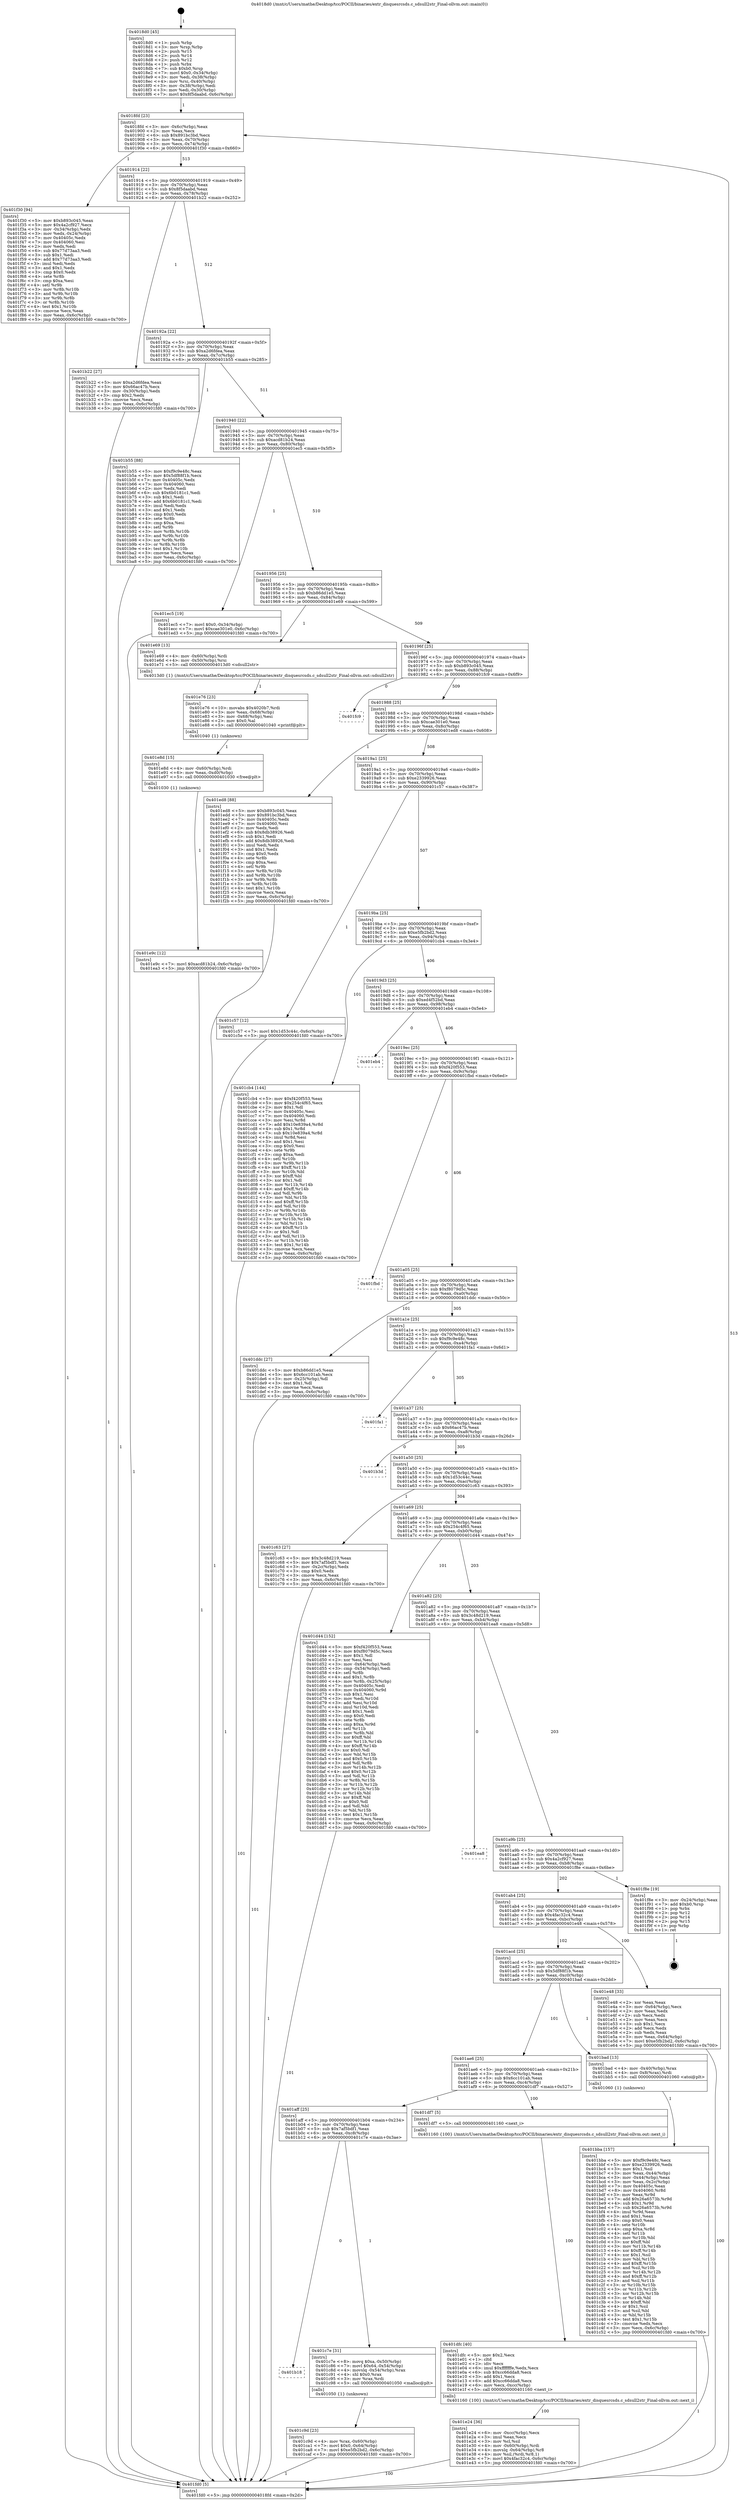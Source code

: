 digraph "0x4018d0" {
  label = "0x4018d0 (/mnt/c/Users/mathe/Desktop/tcc/POCII/binaries/extr_disquesrcsds.c_sdsull2str_Final-ollvm.out::main(0))"
  labelloc = "t"
  node[shape=record]

  Entry [label="",width=0.3,height=0.3,shape=circle,fillcolor=black,style=filled]
  "0x4018fd" [label="{
     0x4018fd [23]\l
     | [instrs]\l
     &nbsp;&nbsp;0x4018fd \<+3\>: mov -0x6c(%rbp),%eax\l
     &nbsp;&nbsp;0x401900 \<+2\>: mov %eax,%ecx\l
     &nbsp;&nbsp;0x401902 \<+6\>: sub $0x891bc3bd,%ecx\l
     &nbsp;&nbsp;0x401908 \<+3\>: mov %eax,-0x70(%rbp)\l
     &nbsp;&nbsp;0x40190b \<+3\>: mov %ecx,-0x74(%rbp)\l
     &nbsp;&nbsp;0x40190e \<+6\>: je 0000000000401f30 \<main+0x660\>\l
  }"]
  "0x401f30" [label="{
     0x401f30 [94]\l
     | [instrs]\l
     &nbsp;&nbsp;0x401f30 \<+5\>: mov $0xb893c045,%eax\l
     &nbsp;&nbsp;0x401f35 \<+5\>: mov $0x4a2cf927,%ecx\l
     &nbsp;&nbsp;0x401f3a \<+3\>: mov -0x34(%rbp),%edx\l
     &nbsp;&nbsp;0x401f3d \<+3\>: mov %edx,-0x24(%rbp)\l
     &nbsp;&nbsp;0x401f40 \<+7\>: mov 0x40405c,%edx\l
     &nbsp;&nbsp;0x401f47 \<+7\>: mov 0x404060,%esi\l
     &nbsp;&nbsp;0x401f4e \<+2\>: mov %edx,%edi\l
     &nbsp;&nbsp;0x401f50 \<+6\>: sub $0x77d73aa3,%edi\l
     &nbsp;&nbsp;0x401f56 \<+3\>: sub $0x1,%edi\l
     &nbsp;&nbsp;0x401f59 \<+6\>: add $0x77d73aa3,%edi\l
     &nbsp;&nbsp;0x401f5f \<+3\>: imul %edi,%edx\l
     &nbsp;&nbsp;0x401f62 \<+3\>: and $0x1,%edx\l
     &nbsp;&nbsp;0x401f65 \<+3\>: cmp $0x0,%edx\l
     &nbsp;&nbsp;0x401f68 \<+4\>: sete %r8b\l
     &nbsp;&nbsp;0x401f6c \<+3\>: cmp $0xa,%esi\l
     &nbsp;&nbsp;0x401f6f \<+4\>: setl %r9b\l
     &nbsp;&nbsp;0x401f73 \<+3\>: mov %r8b,%r10b\l
     &nbsp;&nbsp;0x401f76 \<+3\>: and %r9b,%r10b\l
     &nbsp;&nbsp;0x401f79 \<+3\>: xor %r9b,%r8b\l
     &nbsp;&nbsp;0x401f7c \<+3\>: or %r8b,%r10b\l
     &nbsp;&nbsp;0x401f7f \<+4\>: test $0x1,%r10b\l
     &nbsp;&nbsp;0x401f83 \<+3\>: cmovne %ecx,%eax\l
     &nbsp;&nbsp;0x401f86 \<+3\>: mov %eax,-0x6c(%rbp)\l
     &nbsp;&nbsp;0x401f89 \<+5\>: jmp 0000000000401fd0 \<main+0x700\>\l
  }"]
  "0x401914" [label="{
     0x401914 [22]\l
     | [instrs]\l
     &nbsp;&nbsp;0x401914 \<+5\>: jmp 0000000000401919 \<main+0x49\>\l
     &nbsp;&nbsp;0x401919 \<+3\>: mov -0x70(%rbp),%eax\l
     &nbsp;&nbsp;0x40191c \<+5\>: sub $0x8f5daabd,%eax\l
     &nbsp;&nbsp;0x401921 \<+3\>: mov %eax,-0x78(%rbp)\l
     &nbsp;&nbsp;0x401924 \<+6\>: je 0000000000401b22 \<main+0x252\>\l
  }"]
  Exit [label="",width=0.3,height=0.3,shape=circle,fillcolor=black,style=filled,peripheries=2]
  "0x401b22" [label="{
     0x401b22 [27]\l
     | [instrs]\l
     &nbsp;&nbsp;0x401b22 \<+5\>: mov $0xa2d6fdea,%eax\l
     &nbsp;&nbsp;0x401b27 \<+5\>: mov $0x66ac47b,%ecx\l
     &nbsp;&nbsp;0x401b2c \<+3\>: mov -0x30(%rbp),%edx\l
     &nbsp;&nbsp;0x401b2f \<+3\>: cmp $0x2,%edx\l
     &nbsp;&nbsp;0x401b32 \<+3\>: cmovne %ecx,%eax\l
     &nbsp;&nbsp;0x401b35 \<+3\>: mov %eax,-0x6c(%rbp)\l
     &nbsp;&nbsp;0x401b38 \<+5\>: jmp 0000000000401fd0 \<main+0x700\>\l
  }"]
  "0x40192a" [label="{
     0x40192a [22]\l
     | [instrs]\l
     &nbsp;&nbsp;0x40192a \<+5\>: jmp 000000000040192f \<main+0x5f\>\l
     &nbsp;&nbsp;0x40192f \<+3\>: mov -0x70(%rbp),%eax\l
     &nbsp;&nbsp;0x401932 \<+5\>: sub $0xa2d6fdea,%eax\l
     &nbsp;&nbsp;0x401937 \<+3\>: mov %eax,-0x7c(%rbp)\l
     &nbsp;&nbsp;0x40193a \<+6\>: je 0000000000401b55 \<main+0x285\>\l
  }"]
  "0x401fd0" [label="{
     0x401fd0 [5]\l
     | [instrs]\l
     &nbsp;&nbsp;0x401fd0 \<+5\>: jmp 00000000004018fd \<main+0x2d\>\l
  }"]
  "0x4018d0" [label="{
     0x4018d0 [45]\l
     | [instrs]\l
     &nbsp;&nbsp;0x4018d0 \<+1\>: push %rbp\l
     &nbsp;&nbsp;0x4018d1 \<+3\>: mov %rsp,%rbp\l
     &nbsp;&nbsp;0x4018d4 \<+2\>: push %r15\l
     &nbsp;&nbsp;0x4018d6 \<+2\>: push %r14\l
     &nbsp;&nbsp;0x4018d8 \<+2\>: push %r12\l
     &nbsp;&nbsp;0x4018da \<+1\>: push %rbx\l
     &nbsp;&nbsp;0x4018db \<+7\>: sub $0xb0,%rsp\l
     &nbsp;&nbsp;0x4018e2 \<+7\>: movl $0x0,-0x34(%rbp)\l
     &nbsp;&nbsp;0x4018e9 \<+3\>: mov %edi,-0x38(%rbp)\l
     &nbsp;&nbsp;0x4018ec \<+4\>: mov %rsi,-0x40(%rbp)\l
     &nbsp;&nbsp;0x4018f0 \<+3\>: mov -0x38(%rbp),%edi\l
     &nbsp;&nbsp;0x4018f3 \<+3\>: mov %edi,-0x30(%rbp)\l
     &nbsp;&nbsp;0x4018f6 \<+7\>: movl $0x8f5daabd,-0x6c(%rbp)\l
  }"]
  "0x401e9c" [label="{
     0x401e9c [12]\l
     | [instrs]\l
     &nbsp;&nbsp;0x401e9c \<+7\>: movl $0xacd81b24,-0x6c(%rbp)\l
     &nbsp;&nbsp;0x401ea3 \<+5\>: jmp 0000000000401fd0 \<main+0x700\>\l
  }"]
  "0x401b55" [label="{
     0x401b55 [88]\l
     | [instrs]\l
     &nbsp;&nbsp;0x401b55 \<+5\>: mov $0xf9c9e48c,%eax\l
     &nbsp;&nbsp;0x401b5a \<+5\>: mov $0x5df88f1b,%ecx\l
     &nbsp;&nbsp;0x401b5f \<+7\>: mov 0x40405c,%edx\l
     &nbsp;&nbsp;0x401b66 \<+7\>: mov 0x404060,%esi\l
     &nbsp;&nbsp;0x401b6d \<+2\>: mov %edx,%edi\l
     &nbsp;&nbsp;0x401b6f \<+6\>: sub $0x6b0181c1,%edi\l
     &nbsp;&nbsp;0x401b75 \<+3\>: sub $0x1,%edi\l
     &nbsp;&nbsp;0x401b78 \<+6\>: add $0x6b0181c1,%edi\l
     &nbsp;&nbsp;0x401b7e \<+3\>: imul %edi,%edx\l
     &nbsp;&nbsp;0x401b81 \<+3\>: and $0x1,%edx\l
     &nbsp;&nbsp;0x401b84 \<+3\>: cmp $0x0,%edx\l
     &nbsp;&nbsp;0x401b87 \<+4\>: sete %r8b\l
     &nbsp;&nbsp;0x401b8b \<+3\>: cmp $0xa,%esi\l
     &nbsp;&nbsp;0x401b8e \<+4\>: setl %r9b\l
     &nbsp;&nbsp;0x401b92 \<+3\>: mov %r8b,%r10b\l
     &nbsp;&nbsp;0x401b95 \<+3\>: and %r9b,%r10b\l
     &nbsp;&nbsp;0x401b98 \<+3\>: xor %r9b,%r8b\l
     &nbsp;&nbsp;0x401b9b \<+3\>: or %r8b,%r10b\l
     &nbsp;&nbsp;0x401b9e \<+4\>: test $0x1,%r10b\l
     &nbsp;&nbsp;0x401ba2 \<+3\>: cmovne %ecx,%eax\l
     &nbsp;&nbsp;0x401ba5 \<+3\>: mov %eax,-0x6c(%rbp)\l
     &nbsp;&nbsp;0x401ba8 \<+5\>: jmp 0000000000401fd0 \<main+0x700\>\l
  }"]
  "0x401940" [label="{
     0x401940 [22]\l
     | [instrs]\l
     &nbsp;&nbsp;0x401940 \<+5\>: jmp 0000000000401945 \<main+0x75\>\l
     &nbsp;&nbsp;0x401945 \<+3\>: mov -0x70(%rbp),%eax\l
     &nbsp;&nbsp;0x401948 \<+5\>: sub $0xacd81b24,%eax\l
     &nbsp;&nbsp;0x40194d \<+3\>: mov %eax,-0x80(%rbp)\l
     &nbsp;&nbsp;0x401950 \<+6\>: je 0000000000401ec5 \<main+0x5f5\>\l
  }"]
  "0x401e8d" [label="{
     0x401e8d [15]\l
     | [instrs]\l
     &nbsp;&nbsp;0x401e8d \<+4\>: mov -0x60(%rbp),%rdi\l
     &nbsp;&nbsp;0x401e91 \<+6\>: mov %eax,-0xd0(%rbp)\l
     &nbsp;&nbsp;0x401e97 \<+5\>: call 0000000000401030 \<free@plt\>\l
     | [calls]\l
     &nbsp;&nbsp;0x401030 \{1\} (unknown)\l
  }"]
  "0x401ec5" [label="{
     0x401ec5 [19]\l
     | [instrs]\l
     &nbsp;&nbsp;0x401ec5 \<+7\>: movl $0x0,-0x34(%rbp)\l
     &nbsp;&nbsp;0x401ecc \<+7\>: movl $0xcae301e0,-0x6c(%rbp)\l
     &nbsp;&nbsp;0x401ed3 \<+5\>: jmp 0000000000401fd0 \<main+0x700\>\l
  }"]
  "0x401956" [label="{
     0x401956 [25]\l
     | [instrs]\l
     &nbsp;&nbsp;0x401956 \<+5\>: jmp 000000000040195b \<main+0x8b\>\l
     &nbsp;&nbsp;0x40195b \<+3\>: mov -0x70(%rbp),%eax\l
     &nbsp;&nbsp;0x40195e \<+5\>: sub $0xb86dd1e5,%eax\l
     &nbsp;&nbsp;0x401963 \<+6\>: mov %eax,-0x84(%rbp)\l
     &nbsp;&nbsp;0x401969 \<+6\>: je 0000000000401e69 \<main+0x599\>\l
  }"]
  "0x401e76" [label="{
     0x401e76 [23]\l
     | [instrs]\l
     &nbsp;&nbsp;0x401e76 \<+10\>: movabs $0x4020b7,%rdi\l
     &nbsp;&nbsp;0x401e80 \<+3\>: mov %eax,-0x68(%rbp)\l
     &nbsp;&nbsp;0x401e83 \<+3\>: mov -0x68(%rbp),%esi\l
     &nbsp;&nbsp;0x401e86 \<+2\>: mov $0x0,%al\l
     &nbsp;&nbsp;0x401e88 \<+5\>: call 0000000000401040 \<printf@plt\>\l
     | [calls]\l
     &nbsp;&nbsp;0x401040 \{1\} (unknown)\l
  }"]
  "0x401e69" [label="{
     0x401e69 [13]\l
     | [instrs]\l
     &nbsp;&nbsp;0x401e69 \<+4\>: mov -0x60(%rbp),%rdi\l
     &nbsp;&nbsp;0x401e6d \<+4\>: mov -0x50(%rbp),%rsi\l
     &nbsp;&nbsp;0x401e71 \<+5\>: call 00000000004013d0 \<sdsull2str\>\l
     | [calls]\l
     &nbsp;&nbsp;0x4013d0 \{1\} (/mnt/c/Users/mathe/Desktop/tcc/POCII/binaries/extr_disquesrcsds.c_sdsull2str_Final-ollvm.out::sdsull2str)\l
  }"]
  "0x40196f" [label="{
     0x40196f [25]\l
     | [instrs]\l
     &nbsp;&nbsp;0x40196f \<+5\>: jmp 0000000000401974 \<main+0xa4\>\l
     &nbsp;&nbsp;0x401974 \<+3\>: mov -0x70(%rbp),%eax\l
     &nbsp;&nbsp;0x401977 \<+5\>: sub $0xb893c045,%eax\l
     &nbsp;&nbsp;0x40197c \<+6\>: mov %eax,-0x88(%rbp)\l
     &nbsp;&nbsp;0x401982 \<+6\>: je 0000000000401fc9 \<main+0x6f9\>\l
  }"]
  "0x401e24" [label="{
     0x401e24 [36]\l
     | [instrs]\l
     &nbsp;&nbsp;0x401e24 \<+6\>: mov -0xcc(%rbp),%ecx\l
     &nbsp;&nbsp;0x401e2a \<+3\>: imul %eax,%ecx\l
     &nbsp;&nbsp;0x401e2d \<+3\>: mov %cl,%sil\l
     &nbsp;&nbsp;0x401e30 \<+4\>: mov -0x60(%rbp),%rdi\l
     &nbsp;&nbsp;0x401e34 \<+4\>: movslq -0x64(%rbp),%r8\l
     &nbsp;&nbsp;0x401e38 \<+4\>: mov %sil,(%rdi,%r8,1)\l
     &nbsp;&nbsp;0x401e3c \<+7\>: movl $0x4fac32c4,-0x6c(%rbp)\l
     &nbsp;&nbsp;0x401e43 \<+5\>: jmp 0000000000401fd0 \<main+0x700\>\l
  }"]
  "0x401fc9" [label="{
     0x401fc9\l
  }", style=dashed]
  "0x401988" [label="{
     0x401988 [25]\l
     | [instrs]\l
     &nbsp;&nbsp;0x401988 \<+5\>: jmp 000000000040198d \<main+0xbd\>\l
     &nbsp;&nbsp;0x40198d \<+3\>: mov -0x70(%rbp),%eax\l
     &nbsp;&nbsp;0x401990 \<+5\>: sub $0xcae301e0,%eax\l
     &nbsp;&nbsp;0x401995 \<+6\>: mov %eax,-0x8c(%rbp)\l
     &nbsp;&nbsp;0x40199b \<+6\>: je 0000000000401ed8 \<main+0x608\>\l
  }"]
  "0x401dfc" [label="{
     0x401dfc [40]\l
     | [instrs]\l
     &nbsp;&nbsp;0x401dfc \<+5\>: mov $0x2,%ecx\l
     &nbsp;&nbsp;0x401e01 \<+1\>: cltd\l
     &nbsp;&nbsp;0x401e02 \<+2\>: idiv %ecx\l
     &nbsp;&nbsp;0x401e04 \<+6\>: imul $0xfffffffe,%edx,%ecx\l
     &nbsp;&nbsp;0x401e0a \<+6\>: sub $0xcc66dda8,%ecx\l
     &nbsp;&nbsp;0x401e10 \<+3\>: add $0x1,%ecx\l
     &nbsp;&nbsp;0x401e13 \<+6\>: add $0xcc66dda8,%ecx\l
     &nbsp;&nbsp;0x401e19 \<+6\>: mov %ecx,-0xcc(%rbp)\l
     &nbsp;&nbsp;0x401e1f \<+5\>: call 0000000000401160 \<next_i\>\l
     | [calls]\l
     &nbsp;&nbsp;0x401160 \{100\} (/mnt/c/Users/mathe/Desktop/tcc/POCII/binaries/extr_disquesrcsds.c_sdsull2str_Final-ollvm.out::next_i)\l
  }"]
  "0x401ed8" [label="{
     0x401ed8 [88]\l
     | [instrs]\l
     &nbsp;&nbsp;0x401ed8 \<+5\>: mov $0xb893c045,%eax\l
     &nbsp;&nbsp;0x401edd \<+5\>: mov $0x891bc3bd,%ecx\l
     &nbsp;&nbsp;0x401ee2 \<+7\>: mov 0x40405c,%edx\l
     &nbsp;&nbsp;0x401ee9 \<+7\>: mov 0x404060,%esi\l
     &nbsp;&nbsp;0x401ef0 \<+2\>: mov %edx,%edi\l
     &nbsp;&nbsp;0x401ef2 \<+6\>: sub $0x8db38926,%edi\l
     &nbsp;&nbsp;0x401ef8 \<+3\>: sub $0x1,%edi\l
     &nbsp;&nbsp;0x401efb \<+6\>: add $0x8db38926,%edi\l
     &nbsp;&nbsp;0x401f01 \<+3\>: imul %edi,%edx\l
     &nbsp;&nbsp;0x401f04 \<+3\>: and $0x1,%edx\l
     &nbsp;&nbsp;0x401f07 \<+3\>: cmp $0x0,%edx\l
     &nbsp;&nbsp;0x401f0a \<+4\>: sete %r8b\l
     &nbsp;&nbsp;0x401f0e \<+3\>: cmp $0xa,%esi\l
     &nbsp;&nbsp;0x401f11 \<+4\>: setl %r9b\l
     &nbsp;&nbsp;0x401f15 \<+3\>: mov %r8b,%r10b\l
     &nbsp;&nbsp;0x401f18 \<+3\>: and %r9b,%r10b\l
     &nbsp;&nbsp;0x401f1b \<+3\>: xor %r9b,%r8b\l
     &nbsp;&nbsp;0x401f1e \<+3\>: or %r8b,%r10b\l
     &nbsp;&nbsp;0x401f21 \<+4\>: test $0x1,%r10b\l
     &nbsp;&nbsp;0x401f25 \<+3\>: cmovne %ecx,%eax\l
     &nbsp;&nbsp;0x401f28 \<+3\>: mov %eax,-0x6c(%rbp)\l
     &nbsp;&nbsp;0x401f2b \<+5\>: jmp 0000000000401fd0 \<main+0x700\>\l
  }"]
  "0x4019a1" [label="{
     0x4019a1 [25]\l
     | [instrs]\l
     &nbsp;&nbsp;0x4019a1 \<+5\>: jmp 00000000004019a6 \<main+0xd6\>\l
     &nbsp;&nbsp;0x4019a6 \<+3\>: mov -0x70(%rbp),%eax\l
     &nbsp;&nbsp;0x4019a9 \<+5\>: sub $0xe2339926,%eax\l
     &nbsp;&nbsp;0x4019ae \<+6\>: mov %eax,-0x90(%rbp)\l
     &nbsp;&nbsp;0x4019b4 \<+6\>: je 0000000000401c57 \<main+0x387\>\l
  }"]
  "0x401c9d" [label="{
     0x401c9d [23]\l
     | [instrs]\l
     &nbsp;&nbsp;0x401c9d \<+4\>: mov %rax,-0x60(%rbp)\l
     &nbsp;&nbsp;0x401ca1 \<+7\>: movl $0x0,-0x64(%rbp)\l
     &nbsp;&nbsp;0x401ca8 \<+7\>: movl $0xe5fb2bd2,-0x6c(%rbp)\l
     &nbsp;&nbsp;0x401caf \<+5\>: jmp 0000000000401fd0 \<main+0x700\>\l
  }"]
  "0x401c57" [label="{
     0x401c57 [12]\l
     | [instrs]\l
     &nbsp;&nbsp;0x401c57 \<+7\>: movl $0x1d53c44c,-0x6c(%rbp)\l
     &nbsp;&nbsp;0x401c5e \<+5\>: jmp 0000000000401fd0 \<main+0x700\>\l
  }"]
  "0x4019ba" [label="{
     0x4019ba [25]\l
     | [instrs]\l
     &nbsp;&nbsp;0x4019ba \<+5\>: jmp 00000000004019bf \<main+0xef\>\l
     &nbsp;&nbsp;0x4019bf \<+3\>: mov -0x70(%rbp),%eax\l
     &nbsp;&nbsp;0x4019c2 \<+5\>: sub $0xe5fb2bd2,%eax\l
     &nbsp;&nbsp;0x4019c7 \<+6\>: mov %eax,-0x94(%rbp)\l
     &nbsp;&nbsp;0x4019cd \<+6\>: je 0000000000401cb4 \<main+0x3e4\>\l
  }"]
  "0x401b18" [label="{
     0x401b18\l
  }", style=dashed]
  "0x401cb4" [label="{
     0x401cb4 [144]\l
     | [instrs]\l
     &nbsp;&nbsp;0x401cb4 \<+5\>: mov $0xf420f553,%eax\l
     &nbsp;&nbsp;0x401cb9 \<+5\>: mov $0x254c4f65,%ecx\l
     &nbsp;&nbsp;0x401cbe \<+2\>: mov $0x1,%dl\l
     &nbsp;&nbsp;0x401cc0 \<+7\>: mov 0x40405c,%esi\l
     &nbsp;&nbsp;0x401cc7 \<+7\>: mov 0x404060,%edi\l
     &nbsp;&nbsp;0x401cce \<+3\>: mov %esi,%r8d\l
     &nbsp;&nbsp;0x401cd1 \<+7\>: add $0x10e839a4,%r8d\l
     &nbsp;&nbsp;0x401cd8 \<+4\>: sub $0x1,%r8d\l
     &nbsp;&nbsp;0x401cdc \<+7\>: sub $0x10e839a4,%r8d\l
     &nbsp;&nbsp;0x401ce3 \<+4\>: imul %r8d,%esi\l
     &nbsp;&nbsp;0x401ce7 \<+3\>: and $0x1,%esi\l
     &nbsp;&nbsp;0x401cea \<+3\>: cmp $0x0,%esi\l
     &nbsp;&nbsp;0x401ced \<+4\>: sete %r9b\l
     &nbsp;&nbsp;0x401cf1 \<+3\>: cmp $0xa,%edi\l
     &nbsp;&nbsp;0x401cf4 \<+4\>: setl %r10b\l
     &nbsp;&nbsp;0x401cf8 \<+3\>: mov %r9b,%r11b\l
     &nbsp;&nbsp;0x401cfb \<+4\>: xor $0xff,%r11b\l
     &nbsp;&nbsp;0x401cff \<+3\>: mov %r10b,%bl\l
     &nbsp;&nbsp;0x401d02 \<+3\>: xor $0xff,%bl\l
     &nbsp;&nbsp;0x401d05 \<+3\>: xor $0x1,%dl\l
     &nbsp;&nbsp;0x401d08 \<+3\>: mov %r11b,%r14b\l
     &nbsp;&nbsp;0x401d0b \<+4\>: and $0xff,%r14b\l
     &nbsp;&nbsp;0x401d0f \<+3\>: and %dl,%r9b\l
     &nbsp;&nbsp;0x401d12 \<+3\>: mov %bl,%r15b\l
     &nbsp;&nbsp;0x401d15 \<+4\>: and $0xff,%r15b\l
     &nbsp;&nbsp;0x401d19 \<+3\>: and %dl,%r10b\l
     &nbsp;&nbsp;0x401d1c \<+3\>: or %r9b,%r14b\l
     &nbsp;&nbsp;0x401d1f \<+3\>: or %r10b,%r15b\l
     &nbsp;&nbsp;0x401d22 \<+3\>: xor %r15b,%r14b\l
     &nbsp;&nbsp;0x401d25 \<+3\>: or %bl,%r11b\l
     &nbsp;&nbsp;0x401d28 \<+4\>: xor $0xff,%r11b\l
     &nbsp;&nbsp;0x401d2c \<+3\>: or $0x1,%dl\l
     &nbsp;&nbsp;0x401d2f \<+3\>: and %dl,%r11b\l
     &nbsp;&nbsp;0x401d32 \<+3\>: or %r11b,%r14b\l
     &nbsp;&nbsp;0x401d35 \<+4\>: test $0x1,%r14b\l
     &nbsp;&nbsp;0x401d39 \<+3\>: cmovne %ecx,%eax\l
     &nbsp;&nbsp;0x401d3c \<+3\>: mov %eax,-0x6c(%rbp)\l
     &nbsp;&nbsp;0x401d3f \<+5\>: jmp 0000000000401fd0 \<main+0x700\>\l
  }"]
  "0x4019d3" [label="{
     0x4019d3 [25]\l
     | [instrs]\l
     &nbsp;&nbsp;0x4019d3 \<+5\>: jmp 00000000004019d8 \<main+0x108\>\l
     &nbsp;&nbsp;0x4019d8 \<+3\>: mov -0x70(%rbp),%eax\l
     &nbsp;&nbsp;0x4019db \<+5\>: sub $0xed4f52bd,%eax\l
     &nbsp;&nbsp;0x4019e0 \<+6\>: mov %eax,-0x98(%rbp)\l
     &nbsp;&nbsp;0x4019e6 \<+6\>: je 0000000000401eb4 \<main+0x5e4\>\l
  }"]
  "0x401c7e" [label="{
     0x401c7e [31]\l
     | [instrs]\l
     &nbsp;&nbsp;0x401c7e \<+8\>: movq $0xa,-0x50(%rbp)\l
     &nbsp;&nbsp;0x401c86 \<+7\>: movl $0x64,-0x54(%rbp)\l
     &nbsp;&nbsp;0x401c8d \<+4\>: movslq -0x54(%rbp),%rax\l
     &nbsp;&nbsp;0x401c91 \<+4\>: shl $0x0,%rax\l
     &nbsp;&nbsp;0x401c95 \<+3\>: mov %rax,%rdi\l
     &nbsp;&nbsp;0x401c98 \<+5\>: call 0000000000401050 \<malloc@plt\>\l
     | [calls]\l
     &nbsp;&nbsp;0x401050 \{1\} (unknown)\l
  }"]
  "0x401eb4" [label="{
     0x401eb4\l
  }", style=dashed]
  "0x4019ec" [label="{
     0x4019ec [25]\l
     | [instrs]\l
     &nbsp;&nbsp;0x4019ec \<+5\>: jmp 00000000004019f1 \<main+0x121\>\l
     &nbsp;&nbsp;0x4019f1 \<+3\>: mov -0x70(%rbp),%eax\l
     &nbsp;&nbsp;0x4019f4 \<+5\>: sub $0xf420f553,%eax\l
     &nbsp;&nbsp;0x4019f9 \<+6\>: mov %eax,-0x9c(%rbp)\l
     &nbsp;&nbsp;0x4019ff \<+6\>: je 0000000000401fbd \<main+0x6ed\>\l
  }"]
  "0x401aff" [label="{
     0x401aff [25]\l
     | [instrs]\l
     &nbsp;&nbsp;0x401aff \<+5\>: jmp 0000000000401b04 \<main+0x234\>\l
     &nbsp;&nbsp;0x401b04 \<+3\>: mov -0x70(%rbp),%eax\l
     &nbsp;&nbsp;0x401b07 \<+5\>: sub $0x7af5bdf1,%eax\l
     &nbsp;&nbsp;0x401b0c \<+6\>: mov %eax,-0xc8(%rbp)\l
     &nbsp;&nbsp;0x401b12 \<+6\>: je 0000000000401c7e \<main+0x3ae\>\l
  }"]
  "0x401fbd" [label="{
     0x401fbd\l
  }", style=dashed]
  "0x401a05" [label="{
     0x401a05 [25]\l
     | [instrs]\l
     &nbsp;&nbsp;0x401a05 \<+5\>: jmp 0000000000401a0a \<main+0x13a\>\l
     &nbsp;&nbsp;0x401a0a \<+3\>: mov -0x70(%rbp),%eax\l
     &nbsp;&nbsp;0x401a0d \<+5\>: sub $0xf8079d5c,%eax\l
     &nbsp;&nbsp;0x401a12 \<+6\>: mov %eax,-0xa0(%rbp)\l
     &nbsp;&nbsp;0x401a18 \<+6\>: je 0000000000401ddc \<main+0x50c\>\l
  }"]
  "0x401df7" [label="{
     0x401df7 [5]\l
     | [instrs]\l
     &nbsp;&nbsp;0x401df7 \<+5\>: call 0000000000401160 \<next_i\>\l
     | [calls]\l
     &nbsp;&nbsp;0x401160 \{100\} (/mnt/c/Users/mathe/Desktop/tcc/POCII/binaries/extr_disquesrcsds.c_sdsull2str_Final-ollvm.out::next_i)\l
  }"]
  "0x401ddc" [label="{
     0x401ddc [27]\l
     | [instrs]\l
     &nbsp;&nbsp;0x401ddc \<+5\>: mov $0xb86dd1e5,%eax\l
     &nbsp;&nbsp;0x401de1 \<+5\>: mov $0x6cc101ab,%ecx\l
     &nbsp;&nbsp;0x401de6 \<+3\>: mov -0x25(%rbp),%dl\l
     &nbsp;&nbsp;0x401de9 \<+3\>: test $0x1,%dl\l
     &nbsp;&nbsp;0x401dec \<+3\>: cmovne %ecx,%eax\l
     &nbsp;&nbsp;0x401def \<+3\>: mov %eax,-0x6c(%rbp)\l
     &nbsp;&nbsp;0x401df2 \<+5\>: jmp 0000000000401fd0 \<main+0x700\>\l
  }"]
  "0x401a1e" [label="{
     0x401a1e [25]\l
     | [instrs]\l
     &nbsp;&nbsp;0x401a1e \<+5\>: jmp 0000000000401a23 \<main+0x153\>\l
     &nbsp;&nbsp;0x401a23 \<+3\>: mov -0x70(%rbp),%eax\l
     &nbsp;&nbsp;0x401a26 \<+5\>: sub $0xf9c9e48c,%eax\l
     &nbsp;&nbsp;0x401a2b \<+6\>: mov %eax,-0xa4(%rbp)\l
     &nbsp;&nbsp;0x401a31 \<+6\>: je 0000000000401fa1 \<main+0x6d1\>\l
  }"]
  "0x401bba" [label="{
     0x401bba [157]\l
     | [instrs]\l
     &nbsp;&nbsp;0x401bba \<+5\>: mov $0xf9c9e48c,%ecx\l
     &nbsp;&nbsp;0x401bbf \<+5\>: mov $0xe2339926,%edx\l
     &nbsp;&nbsp;0x401bc4 \<+3\>: mov $0x1,%sil\l
     &nbsp;&nbsp;0x401bc7 \<+3\>: mov %eax,-0x44(%rbp)\l
     &nbsp;&nbsp;0x401bca \<+3\>: mov -0x44(%rbp),%eax\l
     &nbsp;&nbsp;0x401bcd \<+3\>: mov %eax,-0x2c(%rbp)\l
     &nbsp;&nbsp;0x401bd0 \<+7\>: mov 0x40405c,%eax\l
     &nbsp;&nbsp;0x401bd7 \<+8\>: mov 0x404060,%r8d\l
     &nbsp;&nbsp;0x401bdf \<+3\>: mov %eax,%r9d\l
     &nbsp;&nbsp;0x401be2 \<+7\>: add $0x26a6573b,%r9d\l
     &nbsp;&nbsp;0x401be9 \<+4\>: sub $0x1,%r9d\l
     &nbsp;&nbsp;0x401bed \<+7\>: sub $0x26a6573b,%r9d\l
     &nbsp;&nbsp;0x401bf4 \<+4\>: imul %r9d,%eax\l
     &nbsp;&nbsp;0x401bf8 \<+3\>: and $0x1,%eax\l
     &nbsp;&nbsp;0x401bfb \<+3\>: cmp $0x0,%eax\l
     &nbsp;&nbsp;0x401bfe \<+4\>: sete %r10b\l
     &nbsp;&nbsp;0x401c02 \<+4\>: cmp $0xa,%r8d\l
     &nbsp;&nbsp;0x401c06 \<+4\>: setl %r11b\l
     &nbsp;&nbsp;0x401c0a \<+3\>: mov %r10b,%bl\l
     &nbsp;&nbsp;0x401c0d \<+3\>: xor $0xff,%bl\l
     &nbsp;&nbsp;0x401c10 \<+3\>: mov %r11b,%r14b\l
     &nbsp;&nbsp;0x401c13 \<+4\>: xor $0xff,%r14b\l
     &nbsp;&nbsp;0x401c17 \<+4\>: xor $0x1,%sil\l
     &nbsp;&nbsp;0x401c1b \<+3\>: mov %bl,%r15b\l
     &nbsp;&nbsp;0x401c1e \<+4\>: and $0xff,%r15b\l
     &nbsp;&nbsp;0x401c22 \<+3\>: and %sil,%r10b\l
     &nbsp;&nbsp;0x401c25 \<+3\>: mov %r14b,%r12b\l
     &nbsp;&nbsp;0x401c28 \<+4\>: and $0xff,%r12b\l
     &nbsp;&nbsp;0x401c2c \<+3\>: and %sil,%r11b\l
     &nbsp;&nbsp;0x401c2f \<+3\>: or %r10b,%r15b\l
     &nbsp;&nbsp;0x401c32 \<+3\>: or %r11b,%r12b\l
     &nbsp;&nbsp;0x401c35 \<+3\>: xor %r12b,%r15b\l
     &nbsp;&nbsp;0x401c38 \<+3\>: or %r14b,%bl\l
     &nbsp;&nbsp;0x401c3b \<+3\>: xor $0xff,%bl\l
     &nbsp;&nbsp;0x401c3e \<+4\>: or $0x1,%sil\l
     &nbsp;&nbsp;0x401c42 \<+3\>: and %sil,%bl\l
     &nbsp;&nbsp;0x401c45 \<+3\>: or %bl,%r15b\l
     &nbsp;&nbsp;0x401c48 \<+4\>: test $0x1,%r15b\l
     &nbsp;&nbsp;0x401c4c \<+3\>: cmovne %edx,%ecx\l
     &nbsp;&nbsp;0x401c4f \<+3\>: mov %ecx,-0x6c(%rbp)\l
     &nbsp;&nbsp;0x401c52 \<+5\>: jmp 0000000000401fd0 \<main+0x700\>\l
  }"]
  "0x401fa1" [label="{
     0x401fa1\l
  }", style=dashed]
  "0x401a37" [label="{
     0x401a37 [25]\l
     | [instrs]\l
     &nbsp;&nbsp;0x401a37 \<+5\>: jmp 0000000000401a3c \<main+0x16c\>\l
     &nbsp;&nbsp;0x401a3c \<+3\>: mov -0x70(%rbp),%eax\l
     &nbsp;&nbsp;0x401a3f \<+5\>: sub $0x66ac47b,%eax\l
     &nbsp;&nbsp;0x401a44 \<+6\>: mov %eax,-0xa8(%rbp)\l
     &nbsp;&nbsp;0x401a4a \<+6\>: je 0000000000401b3d \<main+0x26d\>\l
  }"]
  "0x401ae6" [label="{
     0x401ae6 [25]\l
     | [instrs]\l
     &nbsp;&nbsp;0x401ae6 \<+5\>: jmp 0000000000401aeb \<main+0x21b\>\l
     &nbsp;&nbsp;0x401aeb \<+3\>: mov -0x70(%rbp),%eax\l
     &nbsp;&nbsp;0x401aee \<+5\>: sub $0x6cc101ab,%eax\l
     &nbsp;&nbsp;0x401af3 \<+6\>: mov %eax,-0xc4(%rbp)\l
     &nbsp;&nbsp;0x401af9 \<+6\>: je 0000000000401df7 \<main+0x527\>\l
  }"]
  "0x401b3d" [label="{
     0x401b3d\l
  }", style=dashed]
  "0x401a50" [label="{
     0x401a50 [25]\l
     | [instrs]\l
     &nbsp;&nbsp;0x401a50 \<+5\>: jmp 0000000000401a55 \<main+0x185\>\l
     &nbsp;&nbsp;0x401a55 \<+3\>: mov -0x70(%rbp),%eax\l
     &nbsp;&nbsp;0x401a58 \<+5\>: sub $0x1d53c44c,%eax\l
     &nbsp;&nbsp;0x401a5d \<+6\>: mov %eax,-0xac(%rbp)\l
     &nbsp;&nbsp;0x401a63 \<+6\>: je 0000000000401c63 \<main+0x393\>\l
  }"]
  "0x401bad" [label="{
     0x401bad [13]\l
     | [instrs]\l
     &nbsp;&nbsp;0x401bad \<+4\>: mov -0x40(%rbp),%rax\l
     &nbsp;&nbsp;0x401bb1 \<+4\>: mov 0x8(%rax),%rdi\l
     &nbsp;&nbsp;0x401bb5 \<+5\>: call 0000000000401060 \<atoi@plt\>\l
     | [calls]\l
     &nbsp;&nbsp;0x401060 \{1\} (unknown)\l
  }"]
  "0x401c63" [label="{
     0x401c63 [27]\l
     | [instrs]\l
     &nbsp;&nbsp;0x401c63 \<+5\>: mov $0x3c48d219,%eax\l
     &nbsp;&nbsp;0x401c68 \<+5\>: mov $0x7af5bdf1,%ecx\l
     &nbsp;&nbsp;0x401c6d \<+3\>: mov -0x2c(%rbp),%edx\l
     &nbsp;&nbsp;0x401c70 \<+3\>: cmp $0x0,%edx\l
     &nbsp;&nbsp;0x401c73 \<+3\>: cmove %ecx,%eax\l
     &nbsp;&nbsp;0x401c76 \<+3\>: mov %eax,-0x6c(%rbp)\l
     &nbsp;&nbsp;0x401c79 \<+5\>: jmp 0000000000401fd0 \<main+0x700\>\l
  }"]
  "0x401a69" [label="{
     0x401a69 [25]\l
     | [instrs]\l
     &nbsp;&nbsp;0x401a69 \<+5\>: jmp 0000000000401a6e \<main+0x19e\>\l
     &nbsp;&nbsp;0x401a6e \<+3\>: mov -0x70(%rbp),%eax\l
     &nbsp;&nbsp;0x401a71 \<+5\>: sub $0x254c4f65,%eax\l
     &nbsp;&nbsp;0x401a76 \<+6\>: mov %eax,-0xb0(%rbp)\l
     &nbsp;&nbsp;0x401a7c \<+6\>: je 0000000000401d44 \<main+0x474\>\l
  }"]
  "0x401acd" [label="{
     0x401acd [25]\l
     | [instrs]\l
     &nbsp;&nbsp;0x401acd \<+5\>: jmp 0000000000401ad2 \<main+0x202\>\l
     &nbsp;&nbsp;0x401ad2 \<+3\>: mov -0x70(%rbp),%eax\l
     &nbsp;&nbsp;0x401ad5 \<+5\>: sub $0x5df88f1b,%eax\l
     &nbsp;&nbsp;0x401ada \<+6\>: mov %eax,-0xc0(%rbp)\l
     &nbsp;&nbsp;0x401ae0 \<+6\>: je 0000000000401bad \<main+0x2dd\>\l
  }"]
  "0x401d44" [label="{
     0x401d44 [152]\l
     | [instrs]\l
     &nbsp;&nbsp;0x401d44 \<+5\>: mov $0xf420f553,%eax\l
     &nbsp;&nbsp;0x401d49 \<+5\>: mov $0xf8079d5c,%ecx\l
     &nbsp;&nbsp;0x401d4e \<+2\>: mov $0x1,%dl\l
     &nbsp;&nbsp;0x401d50 \<+2\>: xor %esi,%esi\l
     &nbsp;&nbsp;0x401d52 \<+3\>: mov -0x64(%rbp),%edi\l
     &nbsp;&nbsp;0x401d55 \<+3\>: cmp -0x54(%rbp),%edi\l
     &nbsp;&nbsp;0x401d58 \<+4\>: setl %r8b\l
     &nbsp;&nbsp;0x401d5c \<+4\>: and $0x1,%r8b\l
     &nbsp;&nbsp;0x401d60 \<+4\>: mov %r8b,-0x25(%rbp)\l
     &nbsp;&nbsp;0x401d64 \<+7\>: mov 0x40405c,%edi\l
     &nbsp;&nbsp;0x401d6b \<+8\>: mov 0x404060,%r9d\l
     &nbsp;&nbsp;0x401d73 \<+3\>: sub $0x1,%esi\l
     &nbsp;&nbsp;0x401d76 \<+3\>: mov %edi,%r10d\l
     &nbsp;&nbsp;0x401d79 \<+3\>: add %esi,%r10d\l
     &nbsp;&nbsp;0x401d7c \<+4\>: imul %r10d,%edi\l
     &nbsp;&nbsp;0x401d80 \<+3\>: and $0x1,%edi\l
     &nbsp;&nbsp;0x401d83 \<+3\>: cmp $0x0,%edi\l
     &nbsp;&nbsp;0x401d86 \<+4\>: sete %r8b\l
     &nbsp;&nbsp;0x401d8a \<+4\>: cmp $0xa,%r9d\l
     &nbsp;&nbsp;0x401d8e \<+4\>: setl %r11b\l
     &nbsp;&nbsp;0x401d92 \<+3\>: mov %r8b,%bl\l
     &nbsp;&nbsp;0x401d95 \<+3\>: xor $0xff,%bl\l
     &nbsp;&nbsp;0x401d98 \<+3\>: mov %r11b,%r14b\l
     &nbsp;&nbsp;0x401d9b \<+4\>: xor $0xff,%r14b\l
     &nbsp;&nbsp;0x401d9f \<+3\>: xor $0x0,%dl\l
     &nbsp;&nbsp;0x401da2 \<+3\>: mov %bl,%r15b\l
     &nbsp;&nbsp;0x401da5 \<+4\>: and $0x0,%r15b\l
     &nbsp;&nbsp;0x401da9 \<+3\>: and %dl,%r8b\l
     &nbsp;&nbsp;0x401dac \<+3\>: mov %r14b,%r12b\l
     &nbsp;&nbsp;0x401daf \<+4\>: and $0x0,%r12b\l
     &nbsp;&nbsp;0x401db3 \<+3\>: and %dl,%r11b\l
     &nbsp;&nbsp;0x401db6 \<+3\>: or %r8b,%r15b\l
     &nbsp;&nbsp;0x401db9 \<+3\>: or %r11b,%r12b\l
     &nbsp;&nbsp;0x401dbc \<+3\>: xor %r12b,%r15b\l
     &nbsp;&nbsp;0x401dbf \<+3\>: or %r14b,%bl\l
     &nbsp;&nbsp;0x401dc2 \<+3\>: xor $0xff,%bl\l
     &nbsp;&nbsp;0x401dc5 \<+3\>: or $0x0,%dl\l
     &nbsp;&nbsp;0x401dc8 \<+2\>: and %dl,%bl\l
     &nbsp;&nbsp;0x401dca \<+3\>: or %bl,%r15b\l
     &nbsp;&nbsp;0x401dcd \<+4\>: test $0x1,%r15b\l
     &nbsp;&nbsp;0x401dd1 \<+3\>: cmovne %ecx,%eax\l
     &nbsp;&nbsp;0x401dd4 \<+3\>: mov %eax,-0x6c(%rbp)\l
     &nbsp;&nbsp;0x401dd7 \<+5\>: jmp 0000000000401fd0 \<main+0x700\>\l
  }"]
  "0x401a82" [label="{
     0x401a82 [25]\l
     | [instrs]\l
     &nbsp;&nbsp;0x401a82 \<+5\>: jmp 0000000000401a87 \<main+0x1b7\>\l
     &nbsp;&nbsp;0x401a87 \<+3\>: mov -0x70(%rbp),%eax\l
     &nbsp;&nbsp;0x401a8a \<+5\>: sub $0x3c48d219,%eax\l
     &nbsp;&nbsp;0x401a8f \<+6\>: mov %eax,-0xb4(%rbp)\l
     &nbsp;&nbsp;0x401a95 \<+6\>: je 0000000000401ea8 \<main+0x5d8\>\l
  }"]
  "0x401e48" [label="{
     0x401e48 [33]\l
     | [instrs]\l
     &nbsp;&nbsp;0x401e48 \<+2\>: xor %eax,%eax\l
     &nbsp;&nbsp;0x401e4a \<+3\>: mov -0x64(%rbp),%ecx\l
     &nbsp;&nbsp;0x401e4d \<+2\>: mov %eax,%edx\l
     &nbsp;&nbsp;0x401e4f \<+2\>: sub %ecx,%edx\l
     &nbsp;&nbsp;0x401e51 \<+2\>: mov %eax,%ecx\l
     &nbsp;&nbsp;0x401e53 \<+3\>: sub $0x1,%ecx\l
     &nbsp;&nbsp;0x401e56 \<+2\>: add %ecx,%edx\l
     &nbsp;&nbsp;0x401e58 \<+2\>: sub %edx,%eax\l
     &nbsp;&nbsp;0x401e5a \<+3\>: mov %eax,-0x64(%rbp)\l
     &nbsp;&nbsp;0x401e5d \<+7\>: movl $0xe5fb2bd2,-0x6c(%rbp)\l
     &nbsp;&nbsp;0x401e64 \<+5\>: jmp 0000000000401fd0 \<main+0x700\>\l
  }"]
  "0x401ea8" [label="{
     0x401ea8\l
  }", style=dashed]
  "0x401a9b" [label="{
     0x401a9b [25]\l
     | [instrs]\l
     &nbsp;&nbsp;0x401a9b \<+5\>: jmp 0000000000401aa0 \<main+0x1d0\>\l
     &nbsp;&nbsp;0x401aa0 \<+3\>: mov -0x70(%rbp),%eax\l
     &nbsp;&nbsp;0x401aa3 \<+5\>: sub $0x4a2cf927,%eax\l
     &nbsp;&nbsp;0x401aa8 \<+6\>: mov %eax,-0xb8(%rbp)\l
     &nbsp;&nbsp;0x401aae \<+6\>: je 0000000000401f8e \<main+0x6be\>\l
  }"]
  "0x401ab4" [label="{
     0x401ab4 [25]\l
     | [instrs]\l
     &nbsp;&nbsp;0x401ab4 \<+5\>: jmp 0000000000401ab9 \<main+0x1e9\>\l
     &nbsp;&nbsp;0x401ab9 \<+3\>: mov -0x70(%rbp),%eax\l
     &nbsp;&nbsp;0x401abc \<+5\>: sub $0x4fac32c4,%eax\l
     &nbsp;&nbsp;0x401ac1 \<+6\>: mov %eax,-0xbc(%rbp)\l
     &nbsp;&nbsp;0x401ac7 \<+6\>: je 0000000000401e48 \<main+0x578\>\l
  }"]
  "0x401f8e" [label="{
     0x401f8e [19]\l
     | [instrs]\l
     &nbsp;&nbsp;0x401f8e \<+3\>: mov -0x24(%rbp),%eax\l
     &nbsp;&nbsp;0x401f91 \<+7\>: add $0xb0,%rsp\l
     &nbsp;&nbsp;0x401f98 \<+1\>: pop %rbx\l
     &nbsp;&nbsp;0x401f99 \<+2\>: pop %r12\l
     &nbsp;&nbsp;0x401f9b \<+2\>: pop %r14\l
     &nbsp;&nbsp;0x401f9d \<+2\>: pop %r15\l
     &nbsp;&nbsp;0x401f9f \<+1\>: pop %rbp\l
     &nbsp;&nbsp;0x401fa0 \<+1\>: ret\l
  }"]
  Entry -> "0x4018d0" [label=" 1"]
  "0x4018fd" -> "0x401f30" [label=" 1"]
  "0x4018fd" -> "0x401914" [label=" 513"]
  "0x401f8e" -> Exit [label=" 1"]
  "0x401914" -> "0x401b22" [label=" 1"]
  "0x401914" -> "0x40192a" [label=" 512"]
  "0x401b22" -> "0x401fd0" [label=" 1"]
  "0x4018d0" -> "0x4018fd" [label=" 1"]
  "0x401fd0" -> "0x4018fd" [label=" 513"]
  "0x401f30" -> "0x401fd0" [label=" 1"]
  "0x40192a" -> "0x401b55" [label=" 1"]
  "0x40192a" -> "0x401940" [label=" 511"]
  "0x401b55" -> "0x401fd0" [label=" 1"]
  "0x401ed8" -> "0x401fd0" [label=" 1"]
  "0x401940" -> "0x401ec5" [label=" 1"]
  "0x401940" -> "0x401956" [label=" 510"]
  "0x401ec5" -> "0x401fd0" [label=" 1"]
  "0x401956" -> "0x401e69" [label=" 1"]
  "0x401956" -> "0x40196f" [label=" 509"]
  "0x401e9c" -> "0x401fd0" [label=" 1"]
  "0x40196f" -> "0x401fc9" [label=" 0"]
  "0x40196f" -> "0x401988" [label=" 509"]
  "0x401e8d" -> "0x401e9c" [label=" 1"]
  "0x401988" -> "0x401ed8" [label=" 1"]
  "0x401988" -> "0x4019a1" [label=" 508"]
  "0x401e76" -> "0x401e8d" [label=" 1"]
  "0x4019a1" -> "0x401c57" [label=" 1"]
  "0x4019a1" -> "0x4019ba" [label=" 507"]
  "0x401e69" -> "0x401e76" [label=" 1"]
  "0x4019ba" -> "0x401cb4" [label=" 101"]
  "0x4019ba" -> "0x4019d3" [label=" 406"]
  "0x401e48" -> "0x401fd0" [label=" 100"]
  "0x4019d3" -> "0x401eb4" [label=" 0"]
  "0x4019d3" -> "0x4019ec" [label=" 406"]
  "0x401e24" -> "0x401fd0" [label=" 100"]
  "0x4019ec" -> "0x401fbd" [label=" 0"]
  "0x4019ec" -> "0x401a05" [label=" 406"]
  "0x401df7" -> "0x401dfc" [label=" 100"]
  "0x401a05" -> "0x401ddc" [label=" 101"]
  "0x401a05" -> "0x401a1e" [label=" 305"]
  "0x401ddc" -> "0x401fd0" [label=" 101"]
  "0x401a1e" -> "0x401fa1" [label=" 0"]
  "0x401a1e" -> "0x401a37" [label=" 305"]
  "0x401cb4" -> "0x401fd0" [label=" 101"]
  "0x401a37" -> "0x401b3d" [label=" 0"]
  "0x401a37" -> "0x401a50" [label=" 305"]
  "0x401c9d" -> "0x401fd0" [label=" 1"]
  "0x401a50" -> "0x401c63" [label=" 1"]
  "0x401a50" -> "0x401a69" [label=" 304"]
  "0x401c7e" -> "0x401c9d" [label=" 1"]
  "0x401a69" -> "0x401d44" [label=" 101"]
  "0x401a69" -> "0x401a82" [label=" 203"]
  "0x401aff" -> "0x401c7e" [label=" 1"]
  "0x401a82" -> "0x401ea8" [label=" 0"]
  "0x401a82" -> "0x401a9b" [label=" 203"]
  "0x401dfc" -> "0x401e24" [label=" 100"]
  "0x401a9b" -> "0x401f8e" [label=" 1"]
  "0x401a9b" -> "0x401ab4" [label=" 202"]
  "0x401ae6" -> "0x401aff" [label=" 1"]
  "0x401ab4" -> "0x401e48" [label=" 100"]
  "0x401ab4" -> "0x401acd" [label=" 102"]
  "0x401aff" -> "0x401b18" [label=" 0"]
  "0x401acd" -> "0x401bad" [label=" 1"]
  "0x401acd" -> "0x401ae6" [label=" 101"]
  "0x401bad" -> "0x401bba" [label=" 1"]
  "0x401bba" -> "0x401fd0" [label=" 1"]
  "0x401c57" -> "0x401fd0" [label=" 1"]
  "0x401c63" -> "0x401fd0" [label=" 1"]
  "0x401d44" -> "0x401fd0" [label=" 101"]
  "0x401ae6" -> "0x401df7" [label=" 100"]
}
